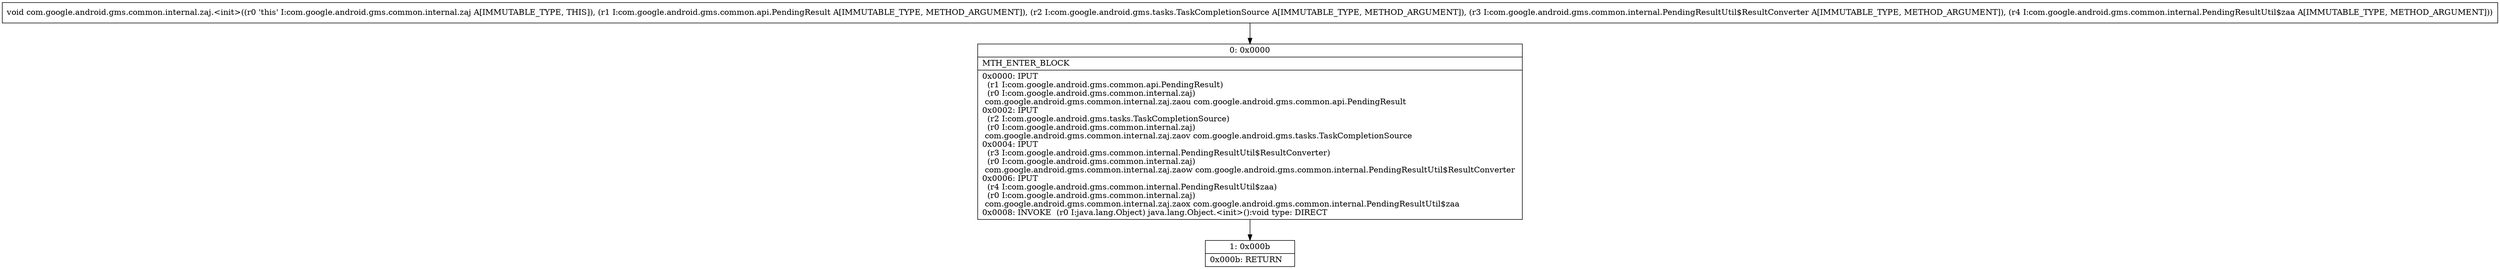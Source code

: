 digraph "CFG forcom.google.android.gms.common.internal.zaj.\<init\>(Lcom\/google\/android\/gms\/common\/api\/PendingResult;Lcom\/google\/android\/gms\/tasks\/TaskCompletionSource;Lcom\/google\/android\/gms\/common\/internal\/PendingResultUtil$ResultConverter;Lcom\/google\/android\/gms\/common\/internal\/PendingResultUtil$zaa;)V" {
Node_0 [shape=record,label="{0\:\ 0x0000|MTH_ENTER_BLOCK\l|0x0000: IPUT  \l  (r1 I:com.google.android.gms.common.api.PendingResult)\l  (r0 I:com.google.android.gms.common.internal.zaj)\l com.google.android.gms.common.internal.zaj.zaou com.google.android.gms.common.api.PendingResult \l0x0002: IPUT  \l  (r2 I:com.google.android.gms.tasks.TaskCompletionSource)\l  (r0 I:com.google.android.gms.common.internal.zaj)\l com.google.android.gms.common.internal.zaj.zaov com.google.android.gms.tasks.TaskCompletionSource \l0x0004: IPUT  \l  (r3 I:com.google.android.gms.common.internal.PendingResultUtil$ResultConverter)\l  (r0 I:com.google.android.gms.common.internal.zaj)\l com.google.android.gms.common.internal.zaj.zaow com.google.android.gms.common.internal.PendingResultUtil$ResultConverter \l0x0006: IPUT  \l  (r4 I:com.google.android.gms.common.internal.PendingResultUtil$zaa)\l  (r0 I:com.google.android.gms.common.internal.zaj)\l com.google.android.gms.common.internal.zaj.zaox com.google.android.gms.common.internal.PendingResultUtil$zaa \l0x0008: INVOKE  (r0 I:java.lang.Object) java.lang.Object.\<init\>():void type: DIRECT \l}"];
Node_1 [shape=record,label="{1\:\ 0x000b|0x000b: RETURN   \l}"];
MethodNode[shape=record,label="{void com.google.android.gms.common.internal.zaj.\<init\>((r0 'this' I:com.google.android.gms.common.internal.zaj A[IMMUTABLE_TYPE, THIS]), (r1 I:com.google.android.gms.common.api.PendingResult A[IMMUTABLE_TYPE, METHOD_ARGUMENT]), (r2 I:com.google.android.gms.tasks.TaskCompletionSource A[IMMUTABLE_TYPE, METHOD_ARGUMENT]), (r3 I:com.google.android.gms.common.internal.PendingResultUtil$ResultConverter A[IMMUTABLE_TYPE, METHOD_ARGUMENT]), (r4 I:com.google.android.gms.common.internal.PendingResultUtil$zaa A[IMMUTABLE_TYPE, METHOD_ARGUMENT])) }"];
MethodNode -> Node_0;
Node_0 -> Node_1;
}

